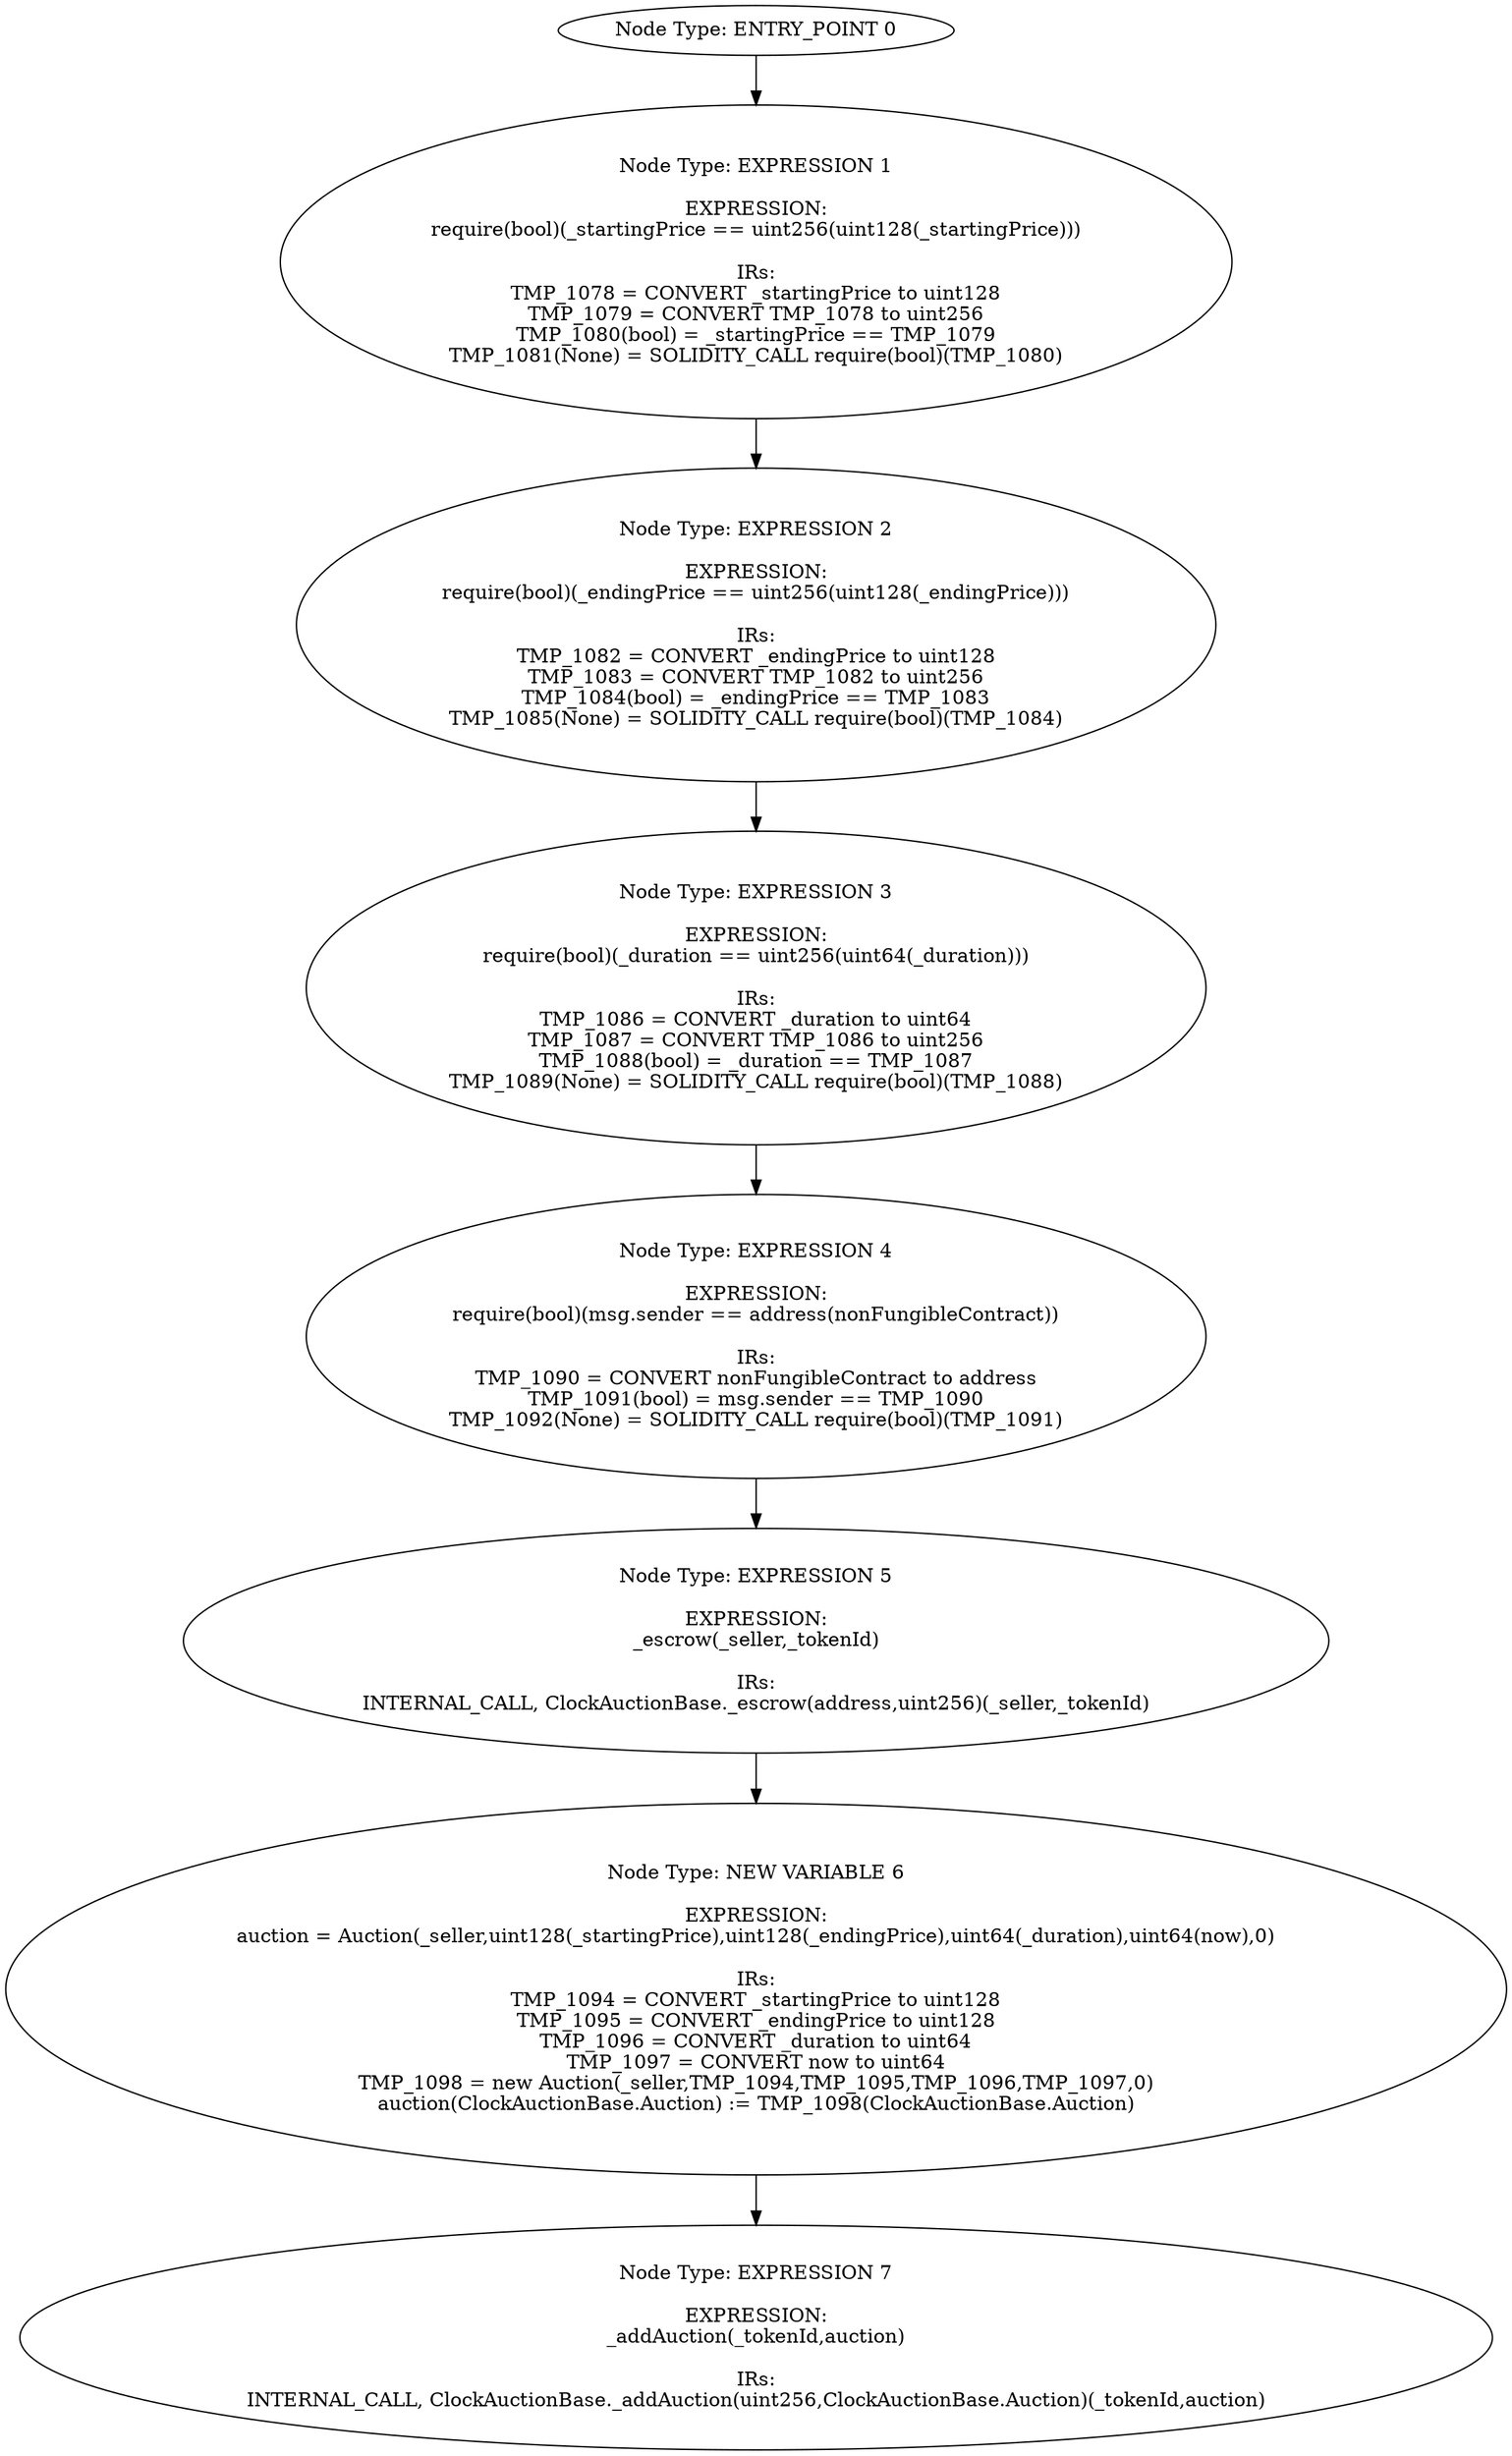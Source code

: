 digraph{
0[label="Node Type: ENTRY_POINT 0
"];
0->1;
1[label="Node Type: EXPRESSION 1

EXPRESSION:
require(bool)(_startingPrice == uint256(uint128(_startingPrice)))

IRs:
TMP_1078 = CONVERT _startingPrice to uint128
TMP_1079 = CONVERT TMP_1078 to uint256
TMP_1080(bool) = _startingPrice == TMP_1079
TMP_1081(None) = SOLIDITY_CALL require(bool)(TMP_1080)"];
1->2;
2[label="Node Type: EXPRESSION 2

EXPRESSION:
require(bool)(_endingPrice == uint256(uint128(_endingPrice)))

IRs:
TMP_1082 = CONVERT _endingPrice to uint128
TMP_1083 = CONVERT TMP_1082 to uint256
TMP_1084(bool) = _endingPrice == TMP_1083
TMP_1085(None) = SOLIDITY_CALL require(bool)(TMP_1084)"];
2->3;
3[label="Node Type: EXPRESSION 3

EXPRESSION:
require(bool)(_duration == uint256(uint64(_duration)))

IRs:
TMP_1086 = CONVERT _duration to uint64
TMP_1087 = CONVERT TMP_1086 to uint256
TMP_1088(bool) = _duration == TMP_1087
TMP_1089(None) = SOLIDITY_CALL require(bool)(TMP_1088)"];
3->4;
4[label="Node Type: EXPRESSION 4

EXPRESSION:
require(bool)(msg.sender == address(nonFungibleContract))

IRs:
TMP_1090 = CONVERT nonFungibleContract to address
TMP_1091(bool) = msg.sender == TMP_1090
TMP_1092(None) = SOLIDITY_CALL require(bool)(TMP_1091)"];
4->5;
5[label="Node Type: EXPRESSION 5

EXPRESSION:
_escrow(_seller,_tokenId)

IRs:
INTERNAL_CALL, ClockAuctionBase._escrow(address,uint256)(_seller,_tokenId)"];
5->6;
6[label="Node Type: NEW VARIABLE 6

EXPRESSION:
auction = Auction(_seller,uint128(_startingPrice),uint128(_endingPrice),uint64(_duration),uint64(now),0)

IRs:
TMP_1094 = CONVERT _startingPrice to uint128
TMP_1095 = CONVERT _endingPrice to uint128
TMP_1096 = CONVERT _duration to uint64
TMP_1097 = CONVERT now to uint64
TMP_1098 = new Auction(_seller,TMP_1094,TMP_1095,TMP_1096,TMP_1097,0)
auction(ClockAuctionBase.Auction) := TMP_1098(ClockAuctionBase.Auction)"];
6->7;
7[label="Node Type: EXPRESSION 7

EXPRESSION:
_addAuction(_tokenId,auction)

IRs:
INTERNAL_CALL, ClockAuctionBase._addAuction(uint256,ClockAuctionBase.Auction)(_tokenId,auction)"];
}
